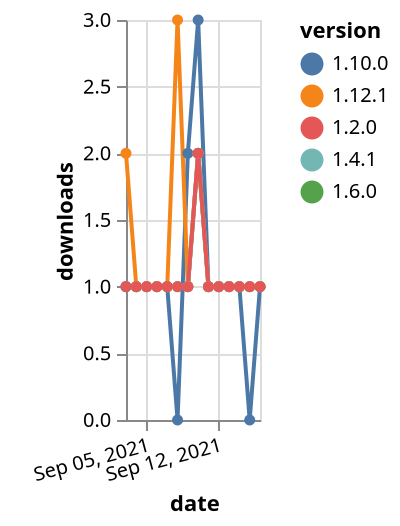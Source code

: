{"$schema": "https://vega.github.io/schema/vega-lite/v5.json", "description": "A simple bar chart with embedded data.", "data": {"values": [{"date": "2021-09-03", "total": 195, "delta": 1, "version": "1.6.0"}, {"date": "2021-09-04", "total": 196, "delta": 1, "version": "1.6.0"}, {"date": "2021-09-05", "total": 197, "delta": 1, "version": "1.6.0"}, {"date": "2021-09-06", "total": 198, "delta": 1, "version": "1.6.0"}, {"date": "2021-09-07", "total": 199, "delta": 1, "version": "1.6.0"}, {"date": "2021-09-08", "total": 200, "delta": 1, "version": "1.6.0"}, {"date": "2021-09-09", "total": 201, "delta": 1, "version": "1.6.0"}, {"date": "2021-09-10", "total": 203, "delta": 2, "version": "1.6.0"}, {"date": "2021-09-11", "total": 204, "delta": 1, "version": "1.6.0"}, {"date": "2021-09-12", "total": 205, "delta": 1, "version": "1.6.0"}, {"date": "2021-09-13", "total": 206, "delta": 1, "version": "1.6.0"}, {"date": "2021-09-14", "total": 207, "delta": 1, "version": "1.6.0"}, {"date": "2021-09-15", "total": 208, "delta": 1, "version": "1.6.0"}, {"date": "2021-09-16", "total": 209, "delta": 1, "version": "1.6.0"}, {"date": "2021-09-03", "total": 202, "delta": 1, "version": "1.10.0"}, {"date": "2021-09-04", "total": 203, "delta": 1, "version": "1.10.0"}, {"date": "2021-09-05", "total": 204, "delta": 1, "version": "1.10.0"}, {"date": "2021-09-06", "total": 205, "delta": 1, "version": "1.10.0"}, {"date": "2021-09-07", "total": 206, "delta": 1, "version": "1.10.0"}, {"date": "2021-09-08", "total": 206, "delta": 0, "version": "1.10.0"}, {"date": "2021-09-09", "total": 208, "delta": 2, "version": "1.10.0"}, {"date": "2021-09-10", "total": 211, "delta": 3, "version": "1.10.0"}, {"date": "2021-09-11", "total": 212, "delta": 1, "version": "1.10.0"}, {"date": "2021-09-12", "total": 213, "delta": 1, "version": "1.10.0"}, {"date": "2021-09-13", "total": 214, "delta": 1, "version": "1.10.0"}, {"date": "2021-09-14", "total": 215, "delta": 1, "version": "1.10.0"}, {"date": "2021-09-15", "total": 215, "delta": 0, "version": "1.10.0"}, {"date": "2021-09-16", "total": 216, "delta": 1, "version": "1.10.0"}, {"date": "2021-09-03", "total": 130, "delta": 2, "version": "1.12.1"}, {"date": "2021-09-04", "total": 131, "delta": 1, "version": "1.12.1"}, {"date": "2021-09-05", "total": 132, "delta": 1, "version": "1.12.1"}, {"date": "2021-09-06", "total": 133, "delta": 1, "version": "1.12.1"}, {"date": "2021-09-07", "total": 134, "delta": 1, "version": "1.12.1"}, {"date": "2021-09-08", "total": 137, "delta": 3, "version": "1.12.1"}, {"date": "2021-09-09", "total": 138, "delta": 1, "version": "1.12.1"}, {"date": "2021-09-10", "total": 140, "delta": 2, "version": "1.12.1"}, {"date": "2021-09-11", "total": 141, "delta": 1, "version": "1.12.1"}, {"date": "2021-09-12", "total": 142, "delta": 1, "version": "1.12.1"}, {"date": "2021-09-13", "total": 143, "delta": 1, "version": "1.12.1"}, {"date": "2021-09-14", "total": 144, "delta": 1, "version": "1.12.1"}, {"date": "2021-09-15", "total": 145, "delta": 1, "version": "1.12.1"}, {"date": "2021-09-16", "total": 146, "delta": 1, "version": "1.12.1"}, {"date": "2021-09-03", "total": 202, "delta": 1, "version": "1.4.1"}, {"date": "2021-09-04", "total": 203, "delta": 1, "version": "1.4.1"}, {"date": "2021-09-05", "total": 204, "delta": 1, "version": "1.4.1"}, {"date": "2021-09-06", "total": 205, "delta": 1, "version": "1.4.1"}, {"date": "2021-09-07", "total": 206, "delta": 1, "version": "1.4.1"}, {"date": "2021-09-08", "total": 207, "delta": 1, "version": "1.4.1"}, {"date": "2021-09-09", "total": 208, "delta": 1, "version": "1.4.1"}, {"date": "2021-09-10", "total": 210, "delta": 2, "version": "1.4.1"}, {"date": "2021-09-11", "total": 211, "delta": 1, "version": "1.4.1"}, {"date": "2021-09-12", "total": 212, "delta": 1, "version": "1.4.1"}, {"date": "2021-09-13", "total": 213, "delta": 1, "version": "1.4.1"}, {"date": "2021-09-14", "total": 214, "delta": 1, "version": "1.4.1"}, {"date": "2021-09-15", "total": 215, "delta": 1, "version": "1.4.1"}, {"date": "2021-09-16", "total": 216, "delta": 1, "version": "1.4.1"}, {"date": "2021-09-03", "total": 250, "delta": 1, "version": "1.2.0"}, {"date": "2021-09-04", "total": 251, "delta": 1, "version": "1.2.0"}, {"date": "2021-09-05", "total": 252, "delta": 1, "version": "1.2.0"}, {"date": "2021-09-06", "total": 253, "delta": 1, "version": "1.2.0"}, {"date": "2021-09-07", "total": 254, "delta": 1, "version": "1.2.0"}, {"date": "2021-09-08", "total": 255, "delta": 1, "version": "1.2.0"}, {"date": "2021-09-09", "total": 256, "delta": 1, "version": "1.2.0"}, {"date": "2021-09-10", "total": 258, "delta": 2, "version": "1.2.0"}, {"date": "2021-09-11", "total": 259, "delta": 1, "version": "1.2.0"}, {"date": "2021-09-12", "total": 260, "delta": 1, "version": "1.2.0"}, {"date": "2021-09-13", "total": 261, "delta": 1, "version": "1.2.0"}, {"date": "2021-09-14", "total": 262, "delta": 1, "version": "1.2.0"}, {"date": "2021-09-15", "total": 263, "delta": 1, "version": "1.2.0"}, {"date": "2021-09-16", "total": 264, "delta": 1, "version": "1.2.0"}]}, "width": "container", "mark": {"type": "line", "point": {"filled": true}}, "encoding": {"x": {"field": "date", "type": "temporal", "timeUnit": "yearmonthdate", "title": "date", "axis": {"labelAngle": -15}}, "y": {"field": "delta", "type": "quantitative", "title": "downloads"}, "color": {"field": "version", "type": "nominal"}, "tooltip": {"field": "delta"}}}